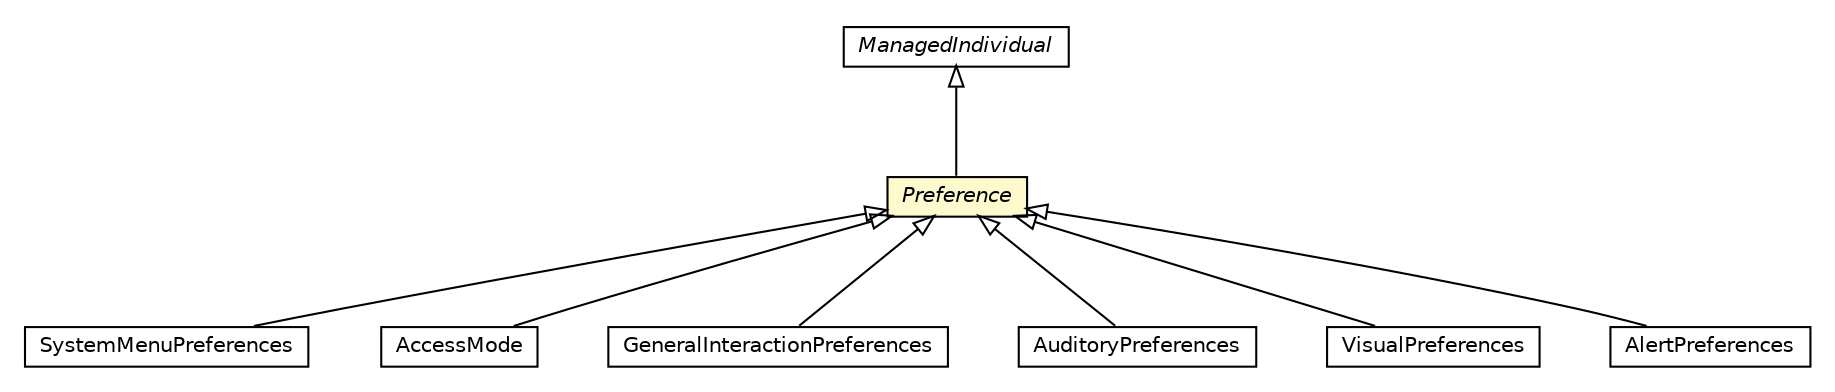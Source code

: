 #!/usr/local/bin/dot
#
# Class diagram 
# Generated by UMLGraph version R5_6-24-gf6e263 (http://www.umlgraph.org/)
#

digraph G {
	edge [fontname="Helvetica",fontsize=10,labelfontname="Helvetica",labelfontsize=10];
	node [fontname="Helvetica",fontsize=10,shape=plaintext];
	nodesep=0.25;
	ranksep=0.5;
	// org.universAAL.middleware.owl.ManagedIndividual
	c6449301 [label=<<table title="org.universAAL.middleware.owl.ManagedIndividual" border="0" cellborder="1" cellspacing="0" cellpadding="2" port="p" href="../../owl/ManagedIndividual.html">
		<tr><td><table border="0" cellspacing="0" cellpadding="1">
<tr><td align="center" balign="center"><font face="Helvetica-Oblique"> ManagedIndividual </font></td></tr>
		</table></td></tr>
		</table>>, URL="../../owl/ManagedIndividual.html", fontname="Helvetica", fontcolor="black", fontsize=10.0];
	// org.universAAL.middleware.ui.owl.Preference
	c6449715 [label=<<table title="org.universAAL.middleware.ui.owl.Preference" border="0" cellborder="1" cellspacing="0" cellpadding="2" port="p" bgcolor="lemonChiffon" href="./Preference.html">
		<tr><td><table border="0" cellspacing="0" cellpadding="1">
<tr><td align="center" balign="center"><font face="Helvetica-Oblique"> Preference </font></td></tr>
		</table></td></tr>
		</table>>, URL="./Preference.html", fontname="Helvetica", fontcolor="black", fontsize=10.0];
	// org.universAAL.ontology.ui.preferences.SystemMenuPreferences
	c6450164 [label=<<table title="org.universAAL.ontology.ui.preferences.SystemMenuPreferences" border="0" cellborder="1" cellspacing="0" cellpadding="2" port="p" href="../../../ontology/ui/preferences/SystemMenuPreferences.html">
		<tr><td><table border="0" cellspacing="0" cellpadding="1">
<tr><td align="center" balign="center"> SystemMenuPreferences </td></tr>
		</table></td></tr>
		</table>>, URL="../../../ontology/ui/preferences/SystemMenuPreferences.html", fontname="Helvetica", fontcolor="black", fontsize=10.0];
	// org.universAAL.ontology.ui.preferences.AccessMode
	c6450165 [label=<<table title="org.universAAL.ontology.ui.preferences.AccessMode" border="0" cellborder="1" cellspacing="0" cellpadding="2" port="p" href="../../../ontology/ui/preferences/AccessMode.html">
		<tr><td><table border="0" cellspacing="0" cellpadding="1">
<tr><td align="center" balign="center"> AccessMode </td></tr>
		</table></td></tr>
		</table>>, URL="../../../ontology/ui/preferences/AccessMode.html", fontname="Helvetica", fontcolor="black", fontsize=10.0];
	// org.universAAL.ontology.ui.preferences.GeneralInteractionPreferences
	c6450166 [label=<<table title="org.universAAL.ontology.ui.preferences.GeneralInteractionPreferences" border="0" cellborder="1" cellspacing="0" cellpadding="2" port="p" href="../../../ontology/ui/preferences/GeneralInteractionPreferences.html">
		<tr><td><table border="0" cellspacing="0" cellpadding="1">
<tr><td align="center" balign="center"> GeneralInteractionPreferences </td></tr>
		</table></td></tr>
		</table>>, URL="../../../ontology/ui/preferences/GeneralInteractionPreferences.html", fontname="Helvetica", fontcolor="black", fontsize=10.0];
	// org.universAAL.ontology.ui.preferences.AuditoryPreferences
	c6450167 [label=<<table title="org.universAAL.ontology.ui.preferences.AuditoryPreferences" border="0" cellborder="1" cellspacing="0" cellpadding="2" port="p" href="../../../ontology/ui/preferences/AuditoryPreferences.html">
		<tr><td><table border="0" cellspacing="0" cellpadding="1">
<tr><td align="center" balign="center"> AuditoryPreferences </td></tr>
		</table></td></tr>
		</table>>, URL="../../../ontology/ui/preferences/AuditoryPreferences.html", fontname="Helvetica", fontcolor="black", fontsize=10.0];
	// org.universAAL.ontology.ui.preferences.VisualPreferences
	c6450168 [label=<<table title="org.universAAL.ontology.ui.preferences.VisualPreferences" border="0" cellborder="1" cellspacing="0" cellpadding="2" port="p" href="../../../ontology/ui/preferences/VisualPreferences.html">
		<tr><td><table border="0" cellspacing="0" cellpadding="1">
<tr><td align="center" balign="center"> VisualPreferences </td></tr>
		</table></td></tr>
		</table>>, URL="../../../ontology/ui/preferences/VisualPreferences.html", fontname="Helvetica", fontcolor="black", fontsize=10.0];
	// org.universAAL.ontology.ui.preferences.AlertPreferences
	c6450169 [label=<<table title="org.universAAL.ontology.ui.preferences.AlertPreferences" border="0" cellborder="1" cellspacing="0" cellpadding="2" port="p" href="../../../ontology/ui/preferences/AlertPreferences.html">
		<tr><td><table border="0" cellspacing="0" cellpadding="1">
<tr><td align="center" balign="center"> AlertPreferences </td></tr>
		</table></td></tr>
		</table>>, URL="../../../ontology/ui/preferences/AlertPreferences.html", fontname="Helvetica", fontcolor="black", fontsize=10.0];
	//org.universAAL.middleware.ui.owl.Preference extends org.universAAL.middleware.owl.ManagedIndividual
	c6449301:p -> c6449715:p [dir=back,arrowtail=empty];
	//org.universAAL.ontology.ui.preferences.SystemMenuPreferences extends org.universAAL.middleware.ui.owl.Preference
	c6449715:p -> c6450164:p [dir=back,arrowtail=empty];
	//org.universAAL.ontology.ui.preferences.AccessMode extends org.universAAL.middleware.ui.owl.Preference
	c6449715:p -> c6450165:p [dir=back,arrowtail=empty];
	//org.universAAL.ontology.ui.preferences.GeneralInteractionPreferences extends org.universAAL.middleware.ui.owl.Preference
	c6449715:p -> c6450166:p [dir=back,arrowtail=empty];
	//org.universAAL.ontology.ui.preferences.AuditoryPreferences extends org.universAAL.middleware.ui.owl.Preference
	c6449715:p -> c6450167:p [dir=back,arrowtail=empty];
	//org.universAAL.ontology.ui.preferences.VisualPreferences extends org.universAAL.middleware.ui.owl.Preference
	c6449715:p -> c6450168:p [dir=back,arrowtail=empty];
	//org.universAAL.ontology.ui.preferences.AlertPreferences extends org.universAAL.middleware.ui.owl.Preference
	c6449715:p -> c6450169:p [dir=back,arrowtail=empty];
}

